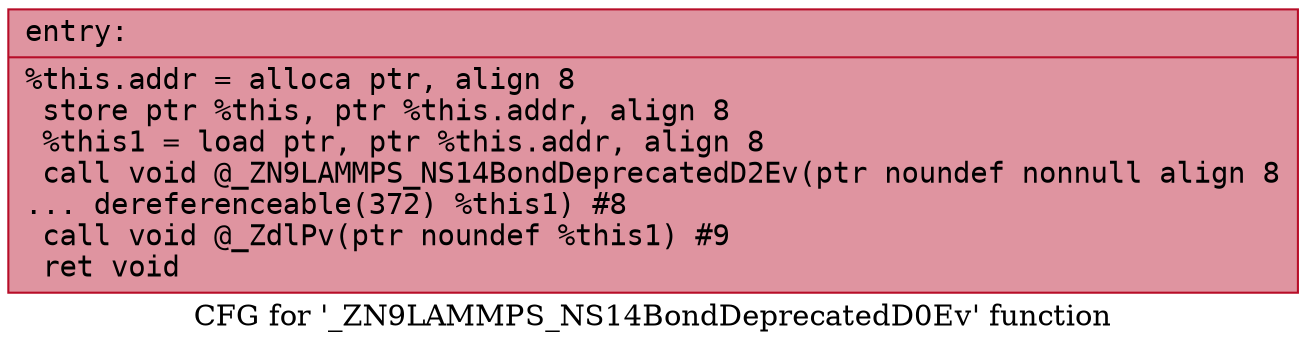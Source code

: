 digraph "CFG for '_ZN9LAMMPS_NS14BondDeprecatedD0Ev' function" {
	label="CFG for '_ZN9LAMMPS_NS14BondDeprecatedD0Ev' function";

	Node0x55ae99f58e50 [shape=record,color="#b70d28ff", style=filled, fillcolor="#b70d2870" fontname="Courier",label="{entry:\l|  %this.addr = alloca ptr, align 8\l  store ptr %this, ptr %this.addr, align 8\l  %this1 = load ptr, ptr %this.addr, align 8\l  call void @_ZN9LAMMPS_NS14BondDeprecatedD2Ev(ptr noundef nonnull align 8\l... dereferenceable(372) %this1) #8\l  call void @_ZdlPv(ptr noundef %this1) #9\l  ret void\l}"];
}
